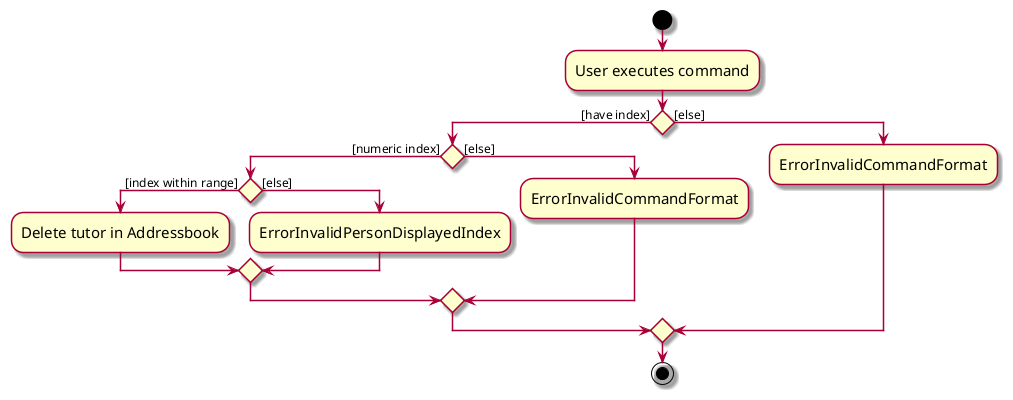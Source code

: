 @startuml
skin rose
skinparam ActivityFontSize 15
skinparam ArrowFontSize 12
start
:User executes command;

'Since the beta syntax does not support placing the condition outside the
 'diamond we place it as the true branch instead.

if () then ([have index])
    if() then ([numeric index])
        if () then ([index within range])
            :Delete tutor in Addressbook;
        else ([else])
         :ErrorInvalidPersonDisplayedIndex;
        endif
    else ([else])
     :ErrorInvalidCommandFormat;
    endif
else ([else])
 :ErrorInvalidCommandFormat;
endif
stop
@enduml
